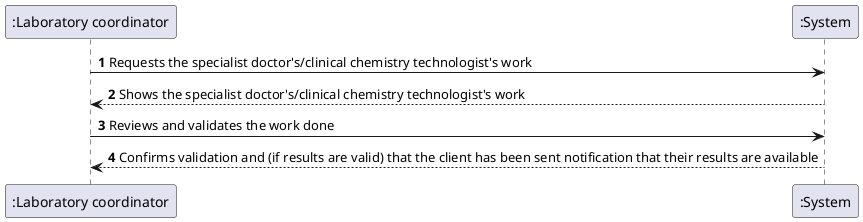 @startuml
'https://plantuml.com/sequence-diagram

autonumber

":Laboratory coordinator" -> ":System": Requests the specialist doctor's/clinical chemistry technologist's work
":System" --> ":Laboratory coordinator": Shows the specialist doctor's/clinical chemistry technologist's work
":Laboratory coordinator" -> ":System": Reviews and validates the work done
":System" --> ":Laboratory coordinator": Confirms validation and (if results are valid) that the client has been sent notification that their results are available

@enduml